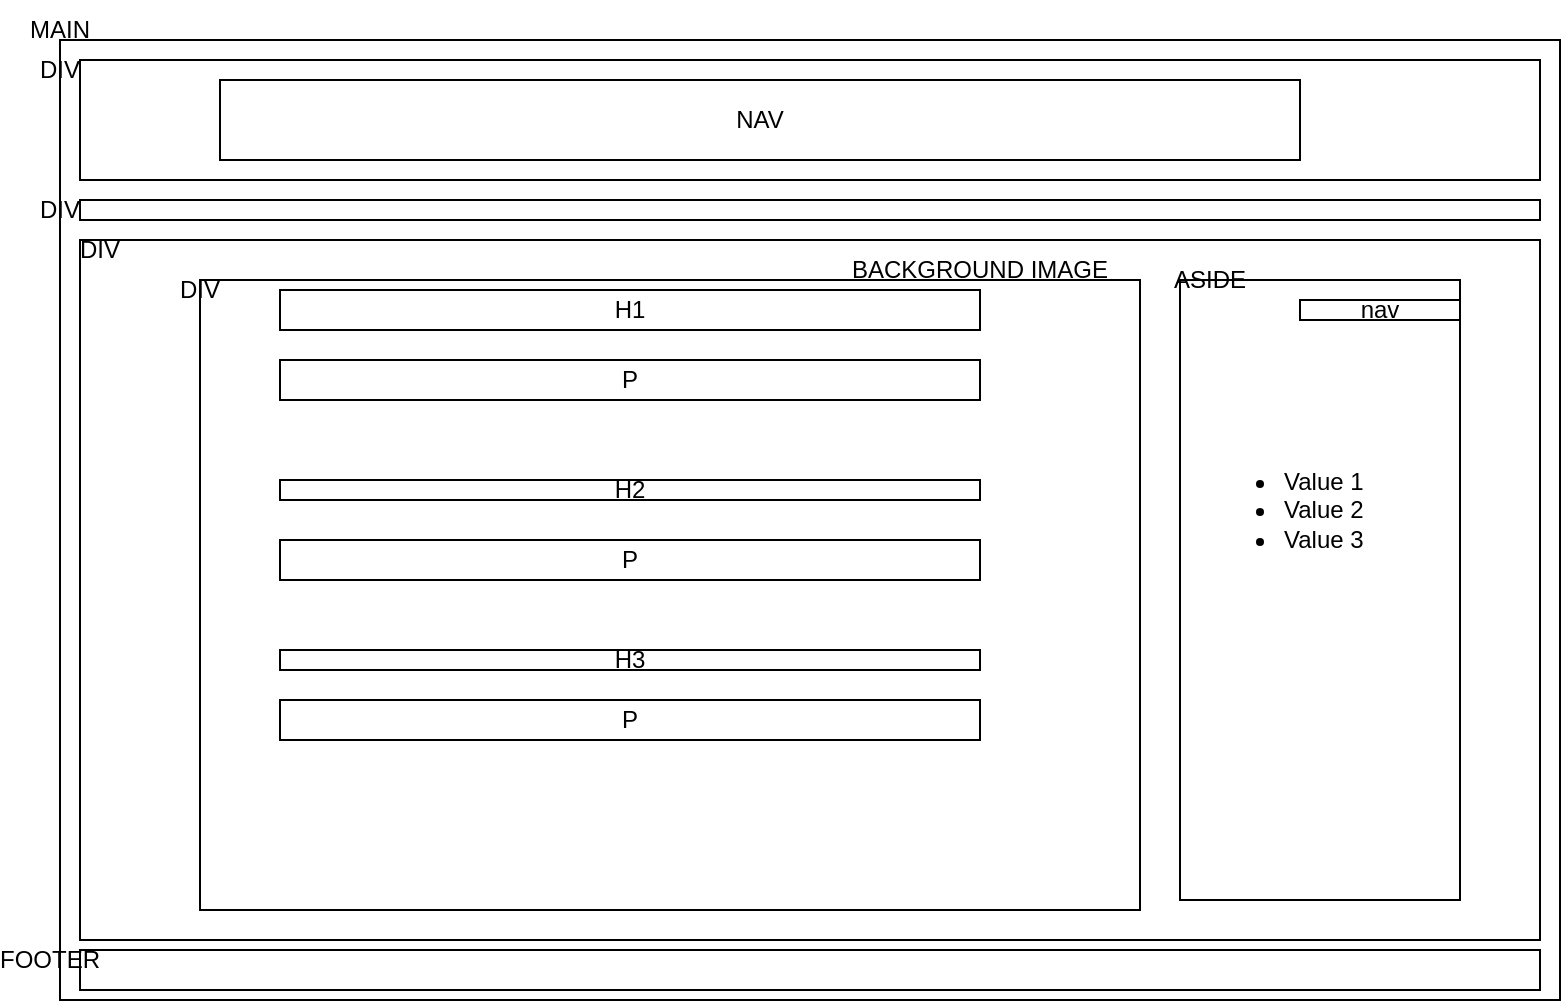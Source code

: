 <mxfile version="20.8.16" type="device"><diagram name="Page-1" id="Liten-BH4LUs5nyepfCz"><mxGraphModel dx="874" dy="501" grid="1" gridSize="10" guides="1" tooltips="1" connect="1" arrows="1" fold="1" page="1" pageScale="1" pageWidth="827" pageHeight="1169" math="0" shadow="0"><root><mxCell id="0"/><mxCell id="1" parent="0"/><mxCell id="6PmHYOoSRe9VS48d-WXG-1" value="" style="rounded=0;whiteSpace=wrap;html=1;" parent="1" vertex="1"><mxGeometry x="40" y="110" width="750" height="480" as="geometry"/></mxCell><mxCell id="6PmHYOoSRe9VS48d-WXG-2" value="MAIN" style="text;html=1;strokeColor=none;fillColor=none;align=center;verticalAlign=middle;whiteSpace=wrap;rounded=0;" parent="1" vertex="1"><mxGeometry x="10" y="90" width="60" height="30" as="geometry"/></mxCell><mxCell id="6PmHYOoSRe9VS48d-WXG-3" value="" style="rounded=0;whiteSpace=wrap;html=1;" parent="1" vertex="1"><mxGeometry x="50" y="120" width="730" height="60" as="geometry"/></mxCell><mxCell id="6PmHYOoSRe9VS48d-WXG-4" value="" style="rounded=0;whiteSpace=wrap;html=1;" parent="1" vertex="1"><mxGeometry x="50" y="190" width="730" height="10" as="geometry"/></mxCell><mxCell id="6PmHYOoSRe9VS48d-WXG-5" value="" style="rounded=0;whiteSpace=wrap;html=1;" parent="1" vertex="1"><mxGeometry x="50" y="210" width="730" height="350" as="geometry"/></mxCell><mxCell id="6PmHYOoSRe9VS48d-WXG-6" value="" style="rounded=0;whiteSpace=wrap;html=1;" parent="1" vertex="1"><mxGeometry x="50" y="565" width="730" height="20" as="geometry"/></mxCell><mxCell id="6PmHYOoSRe9VS48d-WXG-8" value="FOOTER" style="text;html=1;strokeColor=none;fillColor=none;align=center;verticalAlign=middle;whiteSpace=wrap;rounded=0;" parent="1" vertex="1"><mxGeometry x="10" y="555" width="50" height="30" as="geometry"/></mxCell><mxCell id="6PmHYOoSRe9VS48d-WXG-9" value="DIV" style="text;html=1;strokeColor=none;fillColor=none;align=center;verticalAlign=middle;whiteSpace=wrap;rounded=0;" parent="1" vertex="1"><mxGeometry x="30" y="200" width="60" height="30" as="geometry"/></mxCell><mxCell id="6PmHYOoSRe9VS48d-WXG-10" value="DIV" style="text;html=1;strokeColor=none;fillColor=none;align=center;verticalAlign=middle;whiteSpace=wrap;rounded=0;" parent="1" vertex="1"><mxGeometry x="10" y="180" width="60" height="30" as="geometry"/></mxCell><mxCell id="6PmHYOoSRe9VS48d-WXG-11" value="DIV" style="text;html=1;strokeColor=none;fillColor=none;align=center;verticalAlign=middle;whiteSpace=wrap;rounded=0;" parent="1" vertex="1"><mxGeometry x="10" y="110" width="60" height="30" as="geometry"/></mxCell><mxCell id="6PmHYOoSRe9VS48d-WXG-12" value="BACKGROUND IMAGE" style="text;html=1;strokeColor=none;fillColor=none;align=center;verticalAlign=middle;whiteSpace=wrap;rounded=0;" parent="1" vertex="1"><mxGeometry x="430" y="210" width="140" height="30" as="geometry"/></mxCell><mxCell id="6PmHYOoSRe9VS48d-WXG-14" value="" style="rounded=0;whiteSpace=wrap;html=1;" parent="1" vertex="1"><mxGeometry x="110" y="230" width="470" height="315" as="geometry"/></mxCell><mxCell id="6PmHYOoSRe9VS48d-WXG-15" value="" style="rounded=0;whiteSpace=wrap;html=1;" parent="1" vertex="1"><mxGeometry x="600" y="230" width="140" height="310" as="geometry"/></mxCell><mxCell id="6PmHYOoSRe9VS48d-WXG-16" value="ASIDE" style="text;html=1;strokeColor=none;fillColor=none;align=center;verticalAlign=middle;whiteSpace=wrap;rounded=0;" parent="1" vertex="1"><mxGeometry x="580" y="220" width="70" height="20" as="geometry"/></mxCell><mxCell id="6PmHYOoSRe9VS48d-WXG-18" value="H1" style="rounded=0;whiteSpace=wrap;html=1;" parent="1" vertex="1"><mxGeometry x="150" y="235" width="350" height="20" as="geometry"/></mxCell><mxCell id="6PmHYOoSRe9VS48d-WXG-19" value="P" style="rounded=0;whiteSpace=wrap;html=1;" parent="1" vertex="1"><mxGeometry x="150" y="270" width="350" height="20" as="geometry"/></mxCell><mxCell id="6PmHYOoSRe9VS48d-WXG-20" value="H2" style="rounded=0;whiteSpace=wrap;html=1;" parent="1" vertex="1"><mxGeometry x="150" y="330" width="350" height="10" as="geometry"/></mxCell><mxCell id="6PmHYOoSRe9VS48d-WXG-21" value="P" style="rounded=0;whiteSpace=wrap;html=1;" parent="1" vertex="1"><mxGeometry x="150" y="360" width="350" height="20" as="geometry"/></mxCell><mxCell id="6PmHYOoSRe9VS48d-WXG-22" value="H3" style="rounded=0;whiteSpace=wrap;html=1;" parent="1" vertex="1"><mxGeometry x="150" y="415" width="350" height="10" as="geometry"/></mxCell><mxCell id="6PmHYOoSRe9VS48d-WXG-23" value="P" style="rounded=0;whiteSpace=wrap;html=1;" parent="1" vertex="1"><mxGeometry x="150" y="440" width="350" height="20" as="geometry"/></mxCell><mxCell id="6PmHYOoSRe9VS48d-WXG-24" value="&lt;ul&gt;&lt;li&gt;Value 1&lt;/li&gt;&lt;li&gt;Value 2&lt;/li&gt;&lt;li&gt;Value 3&lt;/li&gt;&lt;/ul&gt;" style="text;strokeColor=none;fillColor=none;html=1;whiteSpace=wrap;verticalAlign=middle;overflow=hidden;" parent="1" vertex="1"><mxGeometry x="610" y="265" width="100" height="160" as="geometry"/></mxCell><mxCell id="6PmHYOoSRe9VS48d-WXG-25" value="NAV" style="rounded=0;whiteSpace=wrap;html=1;" parent="1" vertex="1"><mxGeometry x="120" y="130" width="540" height="40" as="geometry"/></mxCell><mxCell id="6PmHYOoSRe9VS48d-WXG-26" value="nav" style="rounded=0;whiteSpace=wrap;html=1;" parent="1" vertex="1"><mxGeometry x="660" y="240" width="80" height="10" as="geometry"/></mxCell><mxCell id="KIntxk4t32BOvOdOJz9g-3" value="DIV" style="text;html=1;strokeColor=none;fillColor=none;align=center;verticalAlign=middle;whiteSpace=wrap;rounded=0;" vertex="1" parent="1"><mxGeometry x="80" y="220" width="60" height="30" as="geometry"/></mxCell></root></mxGraphModel></diagram></mxfile>
